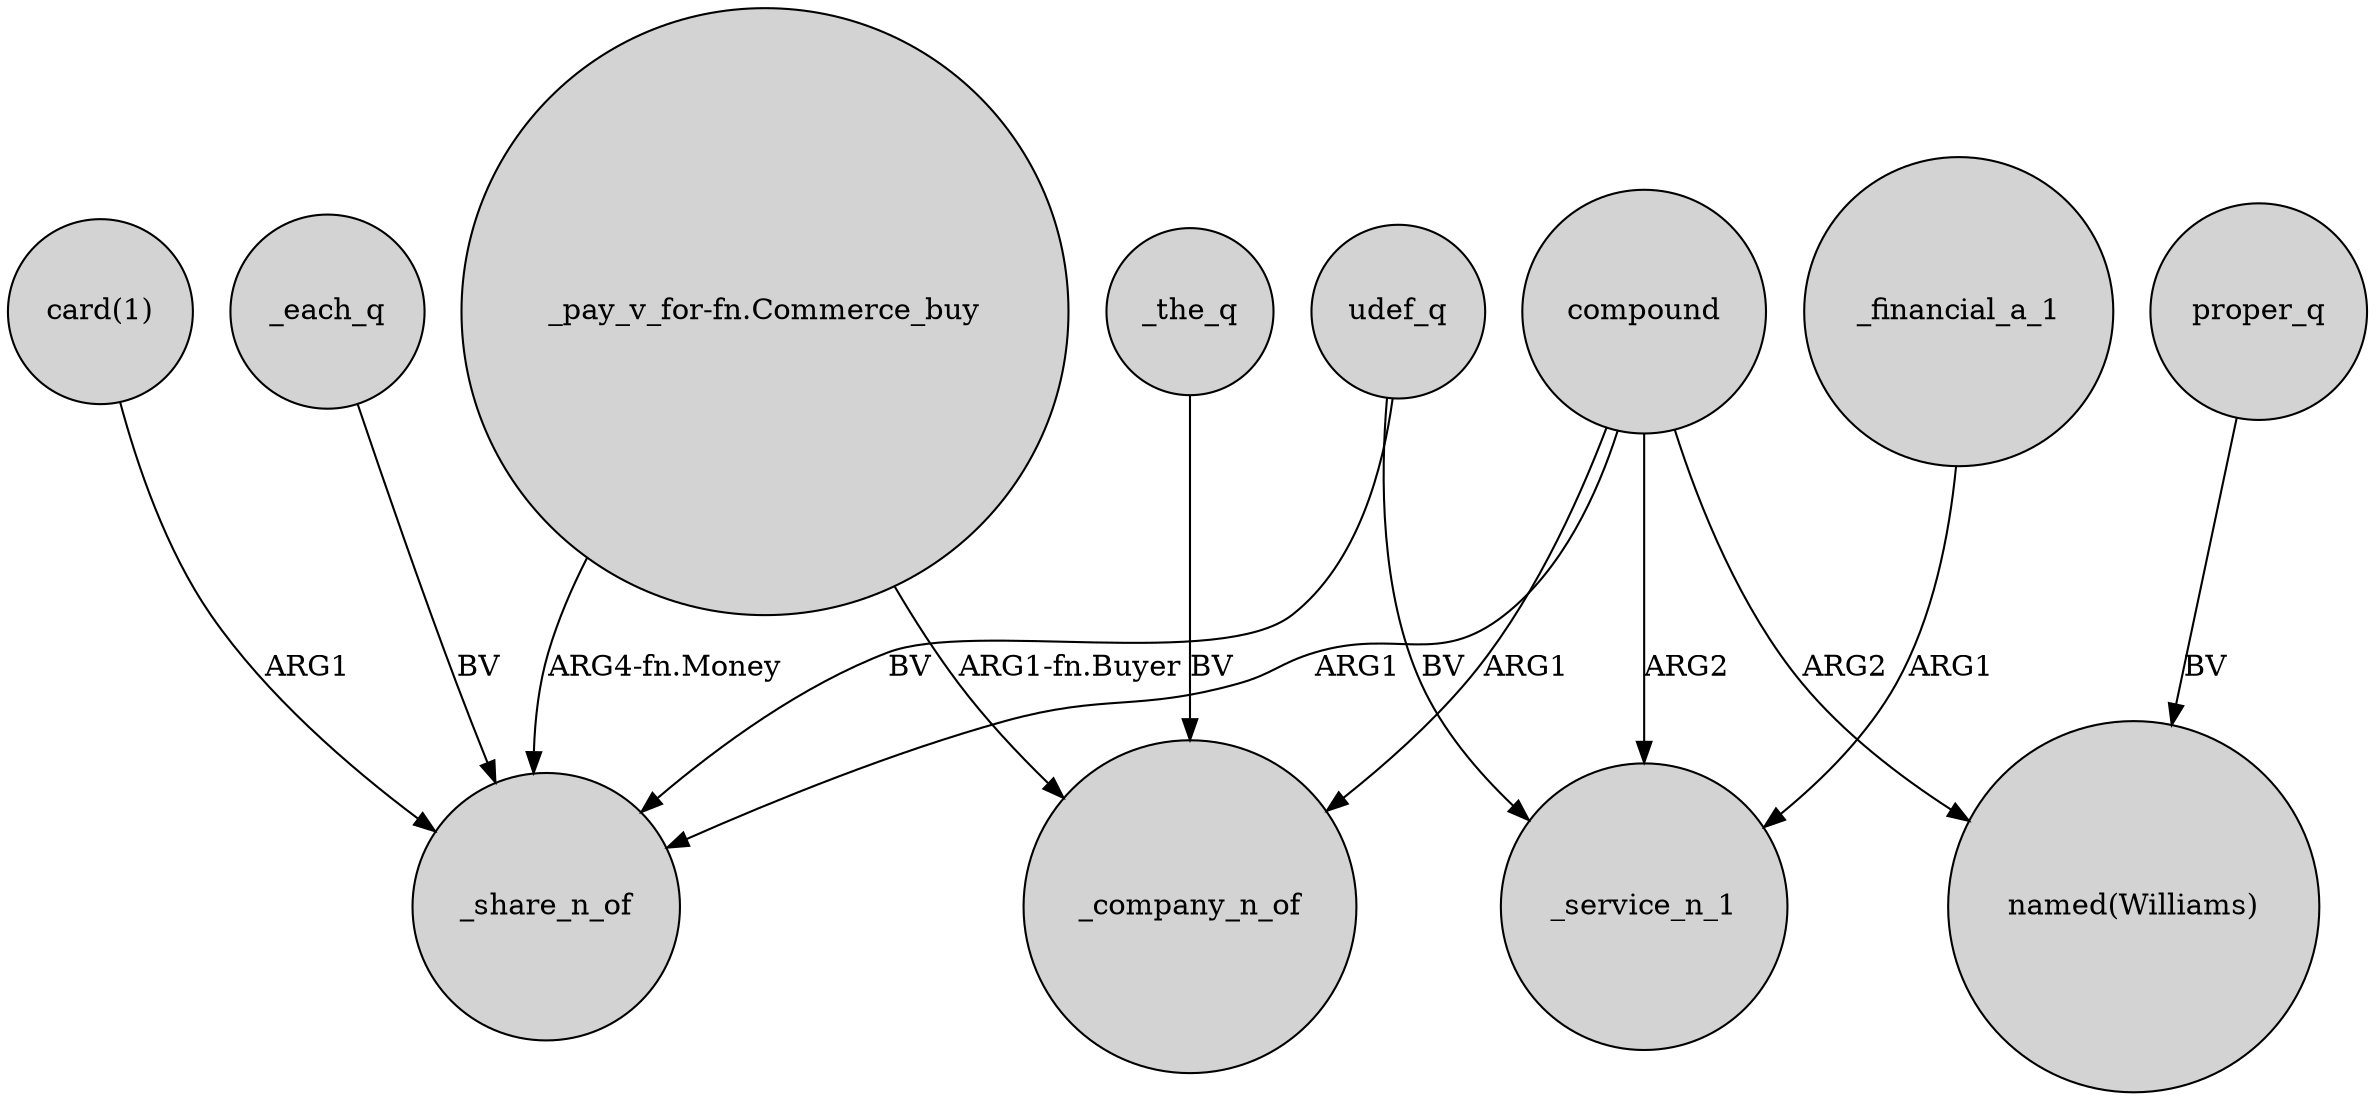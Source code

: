 digraph {
	node [shape=circle style=filled]
	_each_q -> _share_n_of [label=BV]
	"_pay_v_for-fn.Commerce_buy" -> _share_n_of [label="ARG4-fn.Money"]
	udef_q -> _service_n_1 [label=BV]
	compound -> _company_n_of [label=ARG1]
	udef_q -> _share_n_of [label=BV]
	compound -> _service_n_1 [label=ARG2]
	"_pay_v_for-fn.Commerce_buy" -> _company_n_of [label="ARG1-fn.Buyer"]
	proper_q -> "named(Williams)" [label=BV]
	_the_q -> _company_n_of [label=BV]
	compound -> _share_n_of [label=ARG1]
	_financial_a_1 -> _service_n_1 [label=ARG1]
	"card(1)" -> _share_n_of [label=ARG1]
	compound -> "named(Williams)" [label=ARG2]
}
